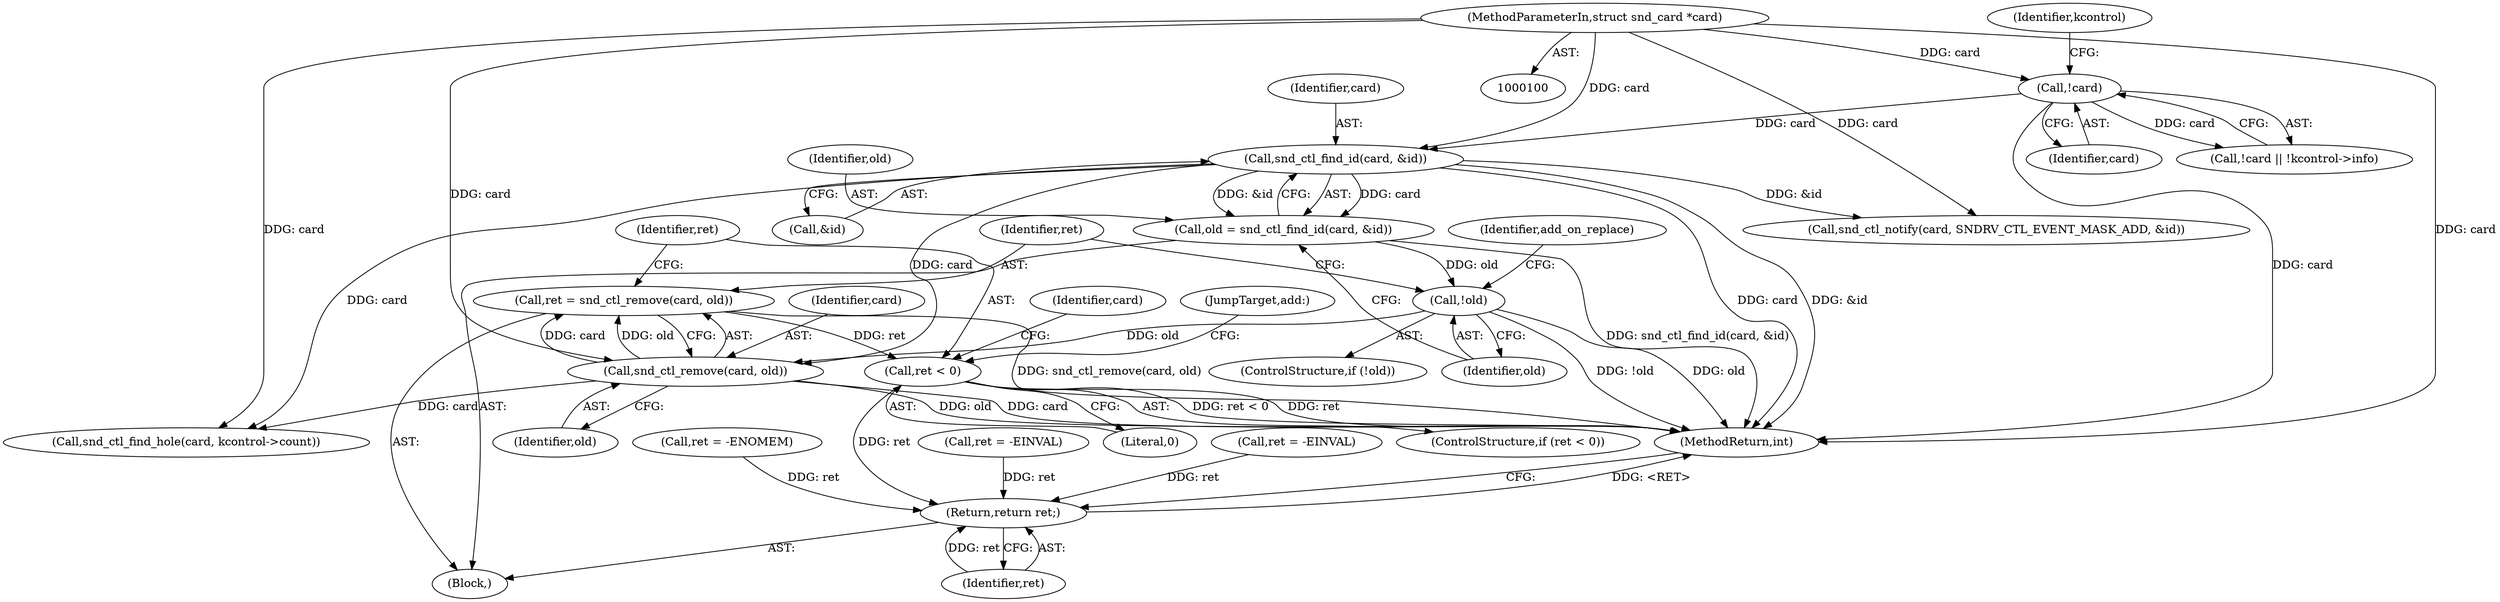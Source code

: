 digraph "0_linux_fd9f26e4eca5d08a27d12c0933fceef76ed9663d_1@API" {
"1000164" [label="(Call,ret = snd_ctl_remove(card, old))"];
"1000166" [label="(Call,snd_ctl_remove(card, old))"];
"1000143" [label="(Call,snd_ctl_find_id(card, &id))"];
"1000119" [label="(Call,!card)"];
"1000101" [label="(MethodParameterIn,struct snd_card *card)"];
"1000148" [label="(Call,!old)"];
"1000141" [label="(Call,old = snd_ctl_find_id(card, &id))"];
"1000170" [label="(Call,ret < 0)"];
"1000273" [label="(Return,return ret;)"];
"1000195" [label="(Call,ret = -ENOMEM)"];
"1000104" [label="(Block,)"];
"1000126" [label="(Call,ret = -EINVAL)"];
"1000148" [label="(Call,!old)"];
"1000147" [label="(ControlStructure,if (!old))"];
"1000172" [label="(Literal,0)"];
"1000183" [label="(Call,snd_ctl_find_hole(card, kcontrol->count))"];
"1000145" [label="(Call,&id)"];
"1000177" [label="(Identifier,card)"];
"1000274" [label="(Identifier,ret)"];
"1000164" [label="(Call,ret = snd_ctl_remove(card, old))"];
"1000168" [label="(Identifier,old)"];
"1000180" [label="(JumpTarget,add:)"];
"1000171" [label="(Identifier,ret)"];
"1000169" [label="(ControlStructure,if (ret < 0))"];
"1000101" [label="(MethodParameterIn,struct snd_card *card)"];
"1000263" [label="(Call,snd_ctl_notify(card, SNDRV_CTL_EVENT_MASK_ADD, &id))"];
"1000118" [label="(Call,!card || !kcontrol->info)"];
"1000273" [label="(Return,return ret;)"];
"1000119" [label="(Call,!card)"];
"1000144" [label="(Identifier,card)"];
"1000120" [label="(Identifier,card)"];
"1000149" [label="(Identifier,old)"];
"1000142" [label="(Identifier,old)"];
"1000159" [label="(Call,ret = -EINVAL)"];
"1000275" [label="(MethodReturn,int)"];
"1000123" [label="(Identifier,kcontrol)"];
"1000166" [label="(Call,snd_ctl_remove(card, old))"];
"1000141" [label="(Call,old = snd_ctl_find_id(card, &id))"];
"1000152" [label="(Identifier,add_on_replace)"];
"1000165" [label="(Identifier,ret)"];
"1000143" [label="(Call,snd_ctl_find_id(card, &id))"];
"1000170" [label="(Call,ret < 0)"];
"1000167" [label="(Identifier,card)"];
"1000164" -> "1000104"  [label="AST: "];
"1000164" -> "1000166"  [label="CFG: "];
"1000165" -> "1000164"  [label="AST: "];
"1000166" -> "1000164"  [label="AST: "];
"1000171" -> "1000164"  [label="CFG: "];
"1000164" -> "1000275"  [label="DDG: snd_ctl_remove(card, old)"];
"1000166" -> "1000164"  [label="DDG: card"];
"1000166" -> "1000164"  [label="DDG: old"];
"1000164" -> "1000170"  [label="DDG: ret"];
"1000166" -> "1000168"  [label="CFG: "];
"1000167" -> "1000166"  [label="AST: "];
"1000168" -> "1000166"  [label="AST: "];
"1000166" -> "1000275"  [label="DDG: old"];
"1000166" -> "1000275"  [label="DDG: card"];
"1000143" -> "1000166"  [label="DDG: card"];
"1000101" -> "1000166"  [label="DDG: card"];
"1000148" -> "1000166"  [label="DDG: old"];
"1000166" -> "1000183"  [label="DDG: card"];
"1000143" -> "1000141"  [label="AST: "];
"1000143" -> "1000145"  [label="CFG: "];
"1000144" -> "1000143"  [label="AST: "];
"1000145" -> "1000143"  [label="AST: "];
"1000141" -> "1000143"  [label="CFG: "];
"1000143" -> "1000275"  [label="DDG: card"];
"1000143" -> "1000275"  [label="DDG: &id"];
"1000143" -> "1000141"  [label="DDG: card"];
"1000143" -> "1000141"  [label="DDG: &id"];
"1000119" -> "1000143"  [label="DDG: card"];
"1000101" -> "1000143"  [label="DDG: card"];
"1000143" -> "1000183"  [label="DDG: card"];
"1000143" -> "1000263"  [label="DDG: &id"];
"1000119" -> "1000118"  [label="AST: "];
"1000119" -> "1000120"  [label="CFG: "];
"1000120" -> "1000119"  [label="AST: "];
"1000123" -> "1000119"  [label="CFG: "];
"1000118" -> "1000119"  [label="CFG: "];
"1000119" -> "1000275"  [label="DDG: card"];
"1000119" -> "1000118"  [label="DDG: card"];
"1000101" -> "1000119"  [label="DDG: card"];
"1000101" -> "1000100"  [label="AST: "];
"1000101" -> "1000275"  [label="DDG: card"];
"1000101" -> "1000183"  [label="DDG: card"];
"1000101" -> "1000263"  [label="DDG: card"];
"1000148" -> "1000147"  [label="AST: "];
"1000148" -> "1000149"  [label="CFG: "];
"1000149" -> "1000148"  [label="AST: "];
"1000152" -> "1000148"  [label="CFG: "];
"1000165" -> "1000148"  [label="CFG: "];
"1000148" -> "1000275"  [label="DDG: old"];
"1000148" -> "1000275"  [label="DDG: !old"];
"1000141" -> "1000148"  [label="DDG: old"];
"1000141" -> "1000104"  [label="AST: "];
"1000142" -> "1000141"  [label="AST: "];
"1000149" -> "1000141"  [label="CFG: "];
"1000141" -> "1000275"  [label="DDG: snd_ctl_find_id(card, &id)"];
"1000170" -> "1000169"  [label="AST: "];
"1000170" -> "1000172"  [label="CFG: "];
"1000171" -> "1000170"  [label="AST: "];
"1000172" -> "1000170"  [label="AST: "];
"1000177" -> "1000170"  [label="CFG: "];
"1000180" -> "1000170"  [label="CFG: "];
"1000170" -> "1000275"  [label="DDG: ret < 0"];
"1000170" -> "1000275"  [label="DDG: ret"];
"1000170" -> "1000273"  [label="DDG: ret"];
"1000273" -> "1000104"  [label="AST: "];
"1000273" -> "1000274"  [label="CFG: "];
"1000274" -> "1000273"  [label="AST: "];
"1000275" -> "1000273"  [label="CFG: "];
"1000273" -> "1000275"  [label="DDG: <RET>"];
"1000274" -> "1000273"  [label="DDG: ret"];
"1000159" -> "1000273"  [label="DDG: ret"];
"1000126" -> "1000273"  [label="DDG: ret"];
"1000195" -> "1000273"  [label="DDG: ret"];
}
